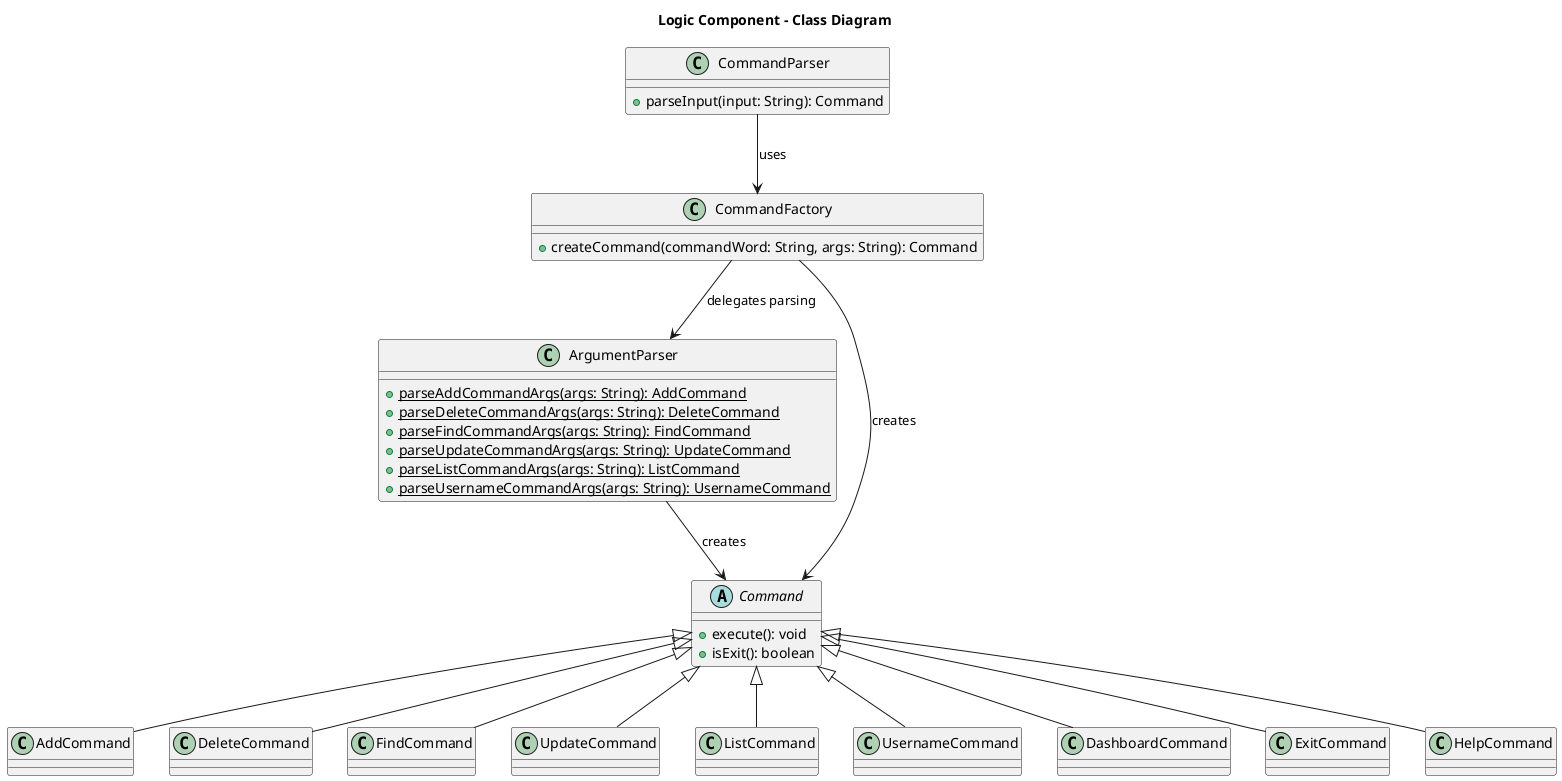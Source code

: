 @startuml
title Logic Component - Class Diagram

class CommandParser {
    + parseInput(input: String): Command
}

class CommandFactory {
    + createCommand(commandWord: String, args: String): Command
}

class ArgumentParser {
    + {static} parseAddCommandArgs(args: String): AddCommand
    + {static} parseDeleteCommandArgs(args: String): DeleteCommand
    + {static} parseFindCommandArgs(args: String): FindCommand
    + {static} parseUpdateCommandArgs(args: String): UpdateCommand
    + {static} parseListCommandArgs(args: String): ListCommand
    + {static} parseUsernameCommandArgs(args: String): UsernameCommand
}

abstract class Command {
    + execute(): void
    + isExit(): boolean
}

class AddCommand
class DeleteCommand
class FindCommand
class UpdateCommand
class ListCommand
class UsernameCommand
class DashboardCommand
class ExitCommand
class HelpCommand

CommandParser --> CommandFactory : uses
CommandFactory --> ArgumentParser : delegates parsing
CommandFactory --> Command : creates
ArgumentParser --> Command : creates
Command <|-- AddCommand
Command <|-- DeleteCommand
Command <|-- FindCommand
Command <|-- UpdateCommand
Command <|-- ListCommand
Command <|-- UsernameCommand
Command <|-- DashboardCommand
Command <|-- HelpCommand
Command <|-- ExitCommand

@enduml
